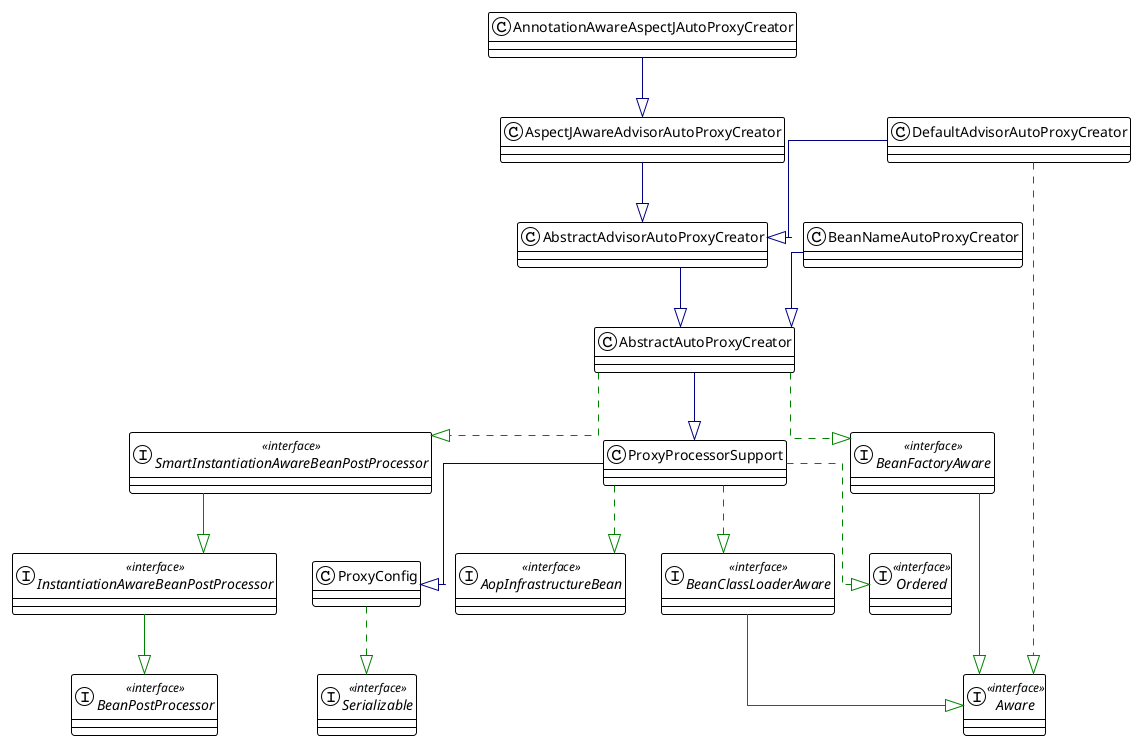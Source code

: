 @startuml

!theme plain
top to bottom direction
skinparam linetype ortho

class AbstractAdvisorAutoProxyCreator
class AbstractAutoProxyCreator
class AnnotationAwareAspectJAutoProxyCreator
interface AopInfrastructureBean << interface >>
class AspectJAwareAdvisorAutoProxyCreator
interface Aware << interface >>
interface BeanClassLoaderAware << interface >>
interface BeanFactoryAware << interface >>
class BeanNameAutoProxyCreator
interface BeanPostProcessor << interface >>
class DefaultAdvisorAutoProxyCreator
interface InstantiationAwareBeanPostProcessor << interface >>
interface Ordered << interface >>
class ProxyConfig
class ProxyProcessorSupport
interface Serializable << interface >>
interface SmartInstantiationAwareBeanPostProcessor << interface >>

AbstractAdvisorAutoProxyCreator           -[#000082,plain]-^  AbstractAutoProxyCreator                 
AbstractAutoProxyCreator                  -[#008200,dashed]-^  BeanFactoryAware                         
AbstractAutoProxyCreator                  -[#000082,plain]-^  ProxyProcessorSupport                    
AbstractAutoProxyCreator                  -[#008200,dashed]-^  SmartInstantiationAwareBeanPostProcessor 
AnnotationAwareAspectJAutoProxyCreator    -[#000082,plain]-^  AspectJAwareAdvisorAutoProxyCreator      
AspectJAwareAdvisorAutoProxyCreator       -[#000082,plain]-^  AbstractAdvisorAutoProxyCreator          
BeanClassLoaderAware                      -[#008200,plain]-^  Aware                                    
BeanFactoryAware                          -[#008200,plain]-^  Aware                                    
BeanNameAutoProxyCreator                  -[#000082,plain]-^  AbstractAutoProxyCreator                 
DefaultAdvisorAutoProxyCreator            -[#000082,plain]-^  AbstractAdvisorAutoProxyCreator          
DefaultAdvisorAutoProxyCreator            -[#008200,dashed]-^  Aware                                    
InstantiationAwareBeanPostProcessor       -[#008200,plain]-^  BeanPostProcessor                        
ProxyConfig                               -[#008200,dashed]-^  Serializable                             
ProxyProcessorSupport                     -[#008200,dashed]-^  AopInfrastructureBean                    
ProxyProcessorSupport                     -[#008200,dashed]-^  BeanClassLoaderAware                     
ProxyProcessorSupport                     -[#008200,dashed]-^  Ordered                                  
ProxyProcessorSupport                     -[#000082,plain]-^  ProxyConfig                              
SmartInstantiationAwareBeanPostProcessor  -[#008200,plain]-^  InstantiationAwareBeanPostProcessor      
@enduml
